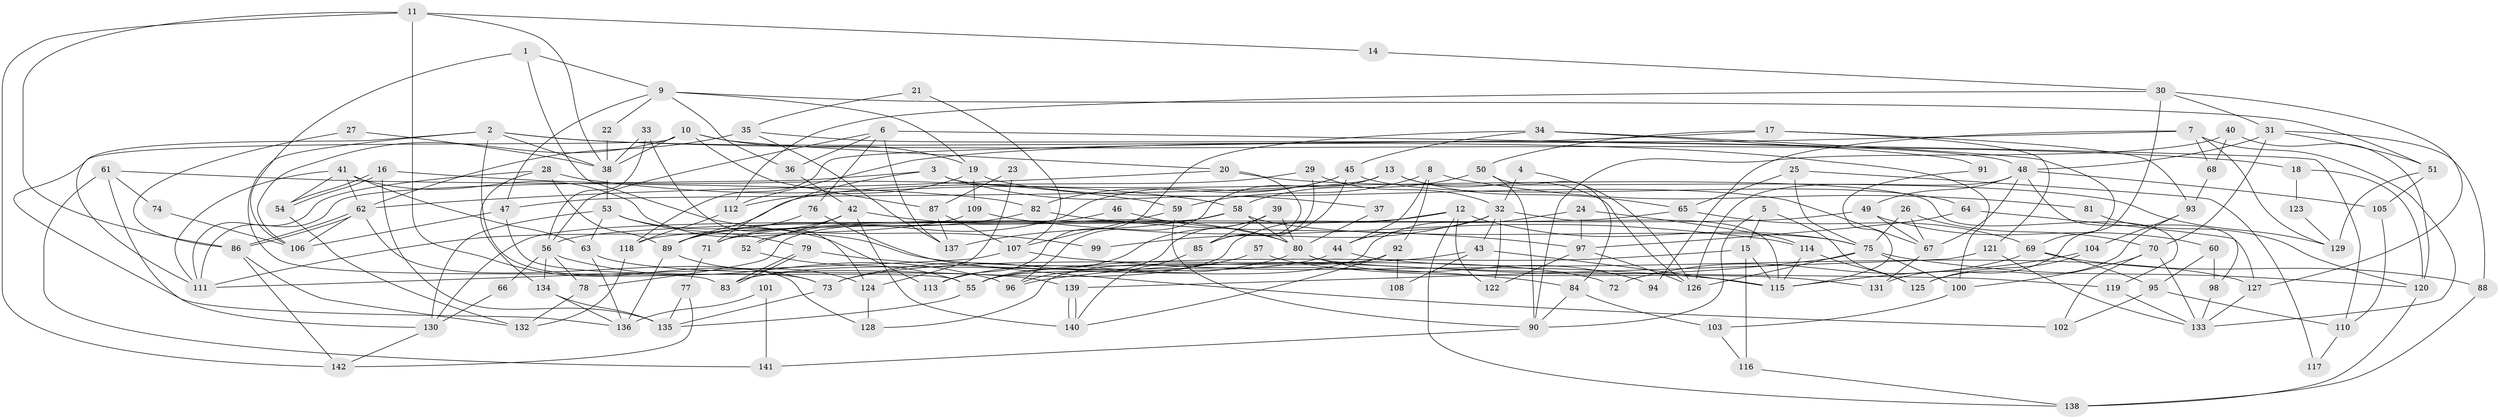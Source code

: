 // Generated by graph-tools (version 1.1) at 2025/51/03/09/25 04:51:23]
// undirected, 142 vertices, 284 edges
graph export_dot {
graph [start="1"]
  node [color=gray90,style=filled];
  1;
  2;
  3;
  4;
  5;
  6;
  7;
  8;
  9;
  10;
  11;
  12;
  13;
  14;
  15;
  16;
  17;
  18;
  19;
  20;
  21;
  22;
  23;
  24;
  25;
  26;
  27;
  28;
  29;
  30;
  31;
  32;
  33;
  34;
  35;
  36;
  37;
  38;
  39;
  40;
  41;
  42;
  43;
  44;
  45;
  46;
  47;
  48;
  49;
  50;
  51;
  52;
  53;
  54;
  55;
  56;
  57;
  58;
  59;
  60;
  61;
  62;
  63;
  64;
  65;
  66;
  67;
  68;
  69;
  70;
  71;
  72;
  73;
  74;
  75;
  76;
  77;
  78;
  79;
  80;
  81;
  82;
  83;
  84;
  85;
  86;
  87;
  88;
  89;
  90;
  91;
  92;
  93;
  94;
  95;
  96;
  97;
  98;
  99;
  100;
  101;
  102;
  103;
  104;
  105;
  106;
  107;
  108;
  109;
  110;
  111;
  112;
  113;
  114;
  115;
  116;
  117;
  118;
  119;
  120;
  121;
  122;
  123;
  124;
  125;
  126;
  127;
  128;
  129;
  130;
  131;
  132;
  133;
  134;
  135;
  136;
  137;
  138;
  139;
  140;
  141;
  142;
  1 -- 9;
  1 -- 106;
  1 -- 99;
  2 -- 111;
  2 -- 83;
  2 -- 18;
  2 -- 38;
  2 -- 73;
  2 -- 100;
  3 -- 71;
  3 -- 119;
  3 -- 37;
  3 -- 111;
  4 -- 32;
  4 -- 126;
  5 -- 15;
  5 -- 125;
  5 -- 90;
  6 -- 36;
  6 -- 56;
  6 -- 76;
  6 -- 110;
  6 -- 137;
  7 -- 133;
  7 -- 68;
  7 -- 94;
  7 -- 112;
  7 -- 129;
  8 -- 92;
  8 -- 59;
  8 -- 44;
  8 -- 81;
  9 -- 51;
  9 -- 19;
  9 -- 22;
  9 -- 36;
  9 -- 47;
  10 -- 19;
  10 -- 20;
  10 -- 38;
  10 -- 87;
  10 -- 106;
  10 -- 136;
  11 -- 38;
  11 -- 73;
  11 -- 14;
  11 -- 86;
  11 -- 142;
  12 -- 75;
  12 -- 83;
  12 -- 71;
  12 -- 122;
  12 -- 138;
  13 -- 126;
  13 -- 47;
  13 -- 65;
  13 -- 96;
  14 -- 30;
  15 -- 55;
  15 -- 115;
  15 -- 116;
  16 -- 54;
  16 -- 54;
  16 -- 59;
  16 -- 135;
  17 -- 50;
  17 -- 118;
  17 -- 93;
  17 -- 121;
  18 -- 120;
  18 -- 123;
  19 -- 112;
  19 -- 109;
  19 -- 67;
  20 -- 129;
  20 -- 85;
  20 -- 62;
  21 -- 107;
  21 -- 35;
  22 -- 38;
  23 -- 124;
  23 -- 87;
  24 -- 55;
  24 -- 97;
  24 -- 114;
  25 -- 65;
  25 -- 75;
  25 -- 117;
  26 -- 75;
  26 -- 67;
  26 -- 70;
  27 -- 86;
  27 -- 38;
  28 -- 58;
  28 -- 111;
  28 -- 89;
  28 -- 134;
  29 -- 85;
  29 -- 89;
  29 -- 32;
  30 -- 127;
  30 -- 31;
  30 -- 112;
  30 -- 131;
  31 -- 88;
  31 -- 48;
  31 -- 51;
  31 -- 70;
  32 -- 115;
  32 -- 43;
  32 -- 44;
  32 -- 99;
  32 -- 122;
  33 -- 56;
  33 -- 38;
  33 -- 124;
  34 -- 113;
  34 -- 45;
  34 -- 69;
  34 -- 91;
  35 -- 62;
  35 -- 137;
  35 -- 48;
  36 -- 42;
  37 -- 80;
  38 -- 53;
  39 -- 85;
  39 -- 80;
  39 -- 55;
  39 -- 96;
  40 -- 90;
  40 -- 120;
  40 -- 68;
  41 -- 62;
  41 -- 63;
  41 -- 54;
  41 -- 72;
  41 -- 111;
  42 -- 71;
  42 -- 52;
  42 -- 80;
  42 -- 140;
  43 -- 73;
  43 -- 108;
  43 -- 115;
  44 -- 83;
  44 -- 127;
  45 -- 64;
  45 -- 82;
  45 -- 52;
  45 -- 85;
  46 -- 80;
  46 -- 78;
  47 -- 106;
  47 -- 55;
  48 -- 49;
  48 -- 67;
  48 -- 98;
  48 -- 105;
  48 -- 126;
  49 -- 56;
  49 -- 67;
  49 -- 60;
  50 -- 58;
  50 -- 90;
  50 -- 84;
  51 -- 105;
  51 -- 129;
  52 -- 55;
  53 -- 63;
  53 -- 79;
  53 -- 113;
  53 -- 130;
  54 -- 132;
  55 -- 135;
  56 -- 134;
  56 -- 96;
  56 -- 66;
  56 -- 78;
  57 -- 73;
  57 -- 131;
  58 -- 75;
  58 -- 130;
  58 -- 80;
  58 -- 137;
  59 -- 90;
  59 -- 107;
  60 -- 95;
  60 -- 98;
  61 -- 82;
  61 -- 130;
  61 -- 74;
  61 -- 141;
  62 -- 86;
  62 -- 86;
  62 -- 106;
  62 -- 128;
  63 -- 136;
  63 -- 139;
  64 -- 127;
  64 -- 97;
  65 -- 118;
  65 -- 69;
  66 -- 130;
  67 -- 131;
  68 -- 93;
  69 -- 72;
  69 -- 88;
  69 -- 95;
  70 -- 100;
  70 -- 102;
  70 -- 133;
  71 -- 77;
  73 -- 135;
  74 -- 106;
  75 -- 96;
  75 -- 100;
  75 -- 120;
  75 -- 126;
  76 -- 89;
  76 -- 102;
  77 -- 135;
  77 -- 142;
  78 -- 132;
  79 -- 83;
  79 -- 83;
  79 -- 84;
  80 -- 94;
  80 -- 113;
  80 -- 119;
  81 -- 120;
  82 -- 97;
  82 -- 89;
  84 -- 90;
  84 -- 103;
  85 -- 140;
  86 -- 132;
  86 -- 142;
  87 -- 137;
  87 -- 107;
  88 -- 138;
  89 -- 136;
  89 -- 124;
  90 -- 141;
  91 -- 115;
  92 -- 128;
  92 -- 140;
  92 -- 108;
  93 -- 104;
  93 -- 125;
  95 -- 102;
  95 -- 110;
  97 -- 122;
  97 -- 126;
  98 -- 133;
  100 -- 103;
  101 -- 141;
  101 -- 136;
  103 -- 116;
  104 -- 115;
  104 -- 125;
  105 -- 110;
  107 -- 111;
  107 -- 115;
  109 -- 114;
  109 -- 111;
  110 -- 117;
  112 -- 118;
  114 -- 115;
  114 -- 125;
  116 -- 138;
  118 -- 132;
  119 -- 133;
  120 -- 138;
  121 -- 133;
  121 -- 139;
  123 -- 129;
  124 -- 128;
  127 -- 133;
  130 -- 142;
  134 -- 135;
  134 -- 136;
  139 -- 140;
  139 -- 140;
}
